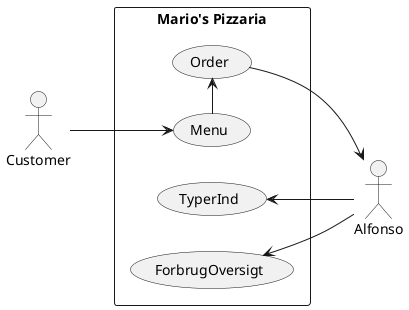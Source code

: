 @startuml
left to right direction
skinparam packageStyle rectangle
actor Customer
actor Alfonso

rectangle "Mario's Pizzaria"{
  (TyperInd) <--Alfonso
  Customer --> (Menu)
  (Menu) -> (Order)
  (Order) --> Alfonso
  (ForbrugOversigt) <-- Alfonso
}
@enduml